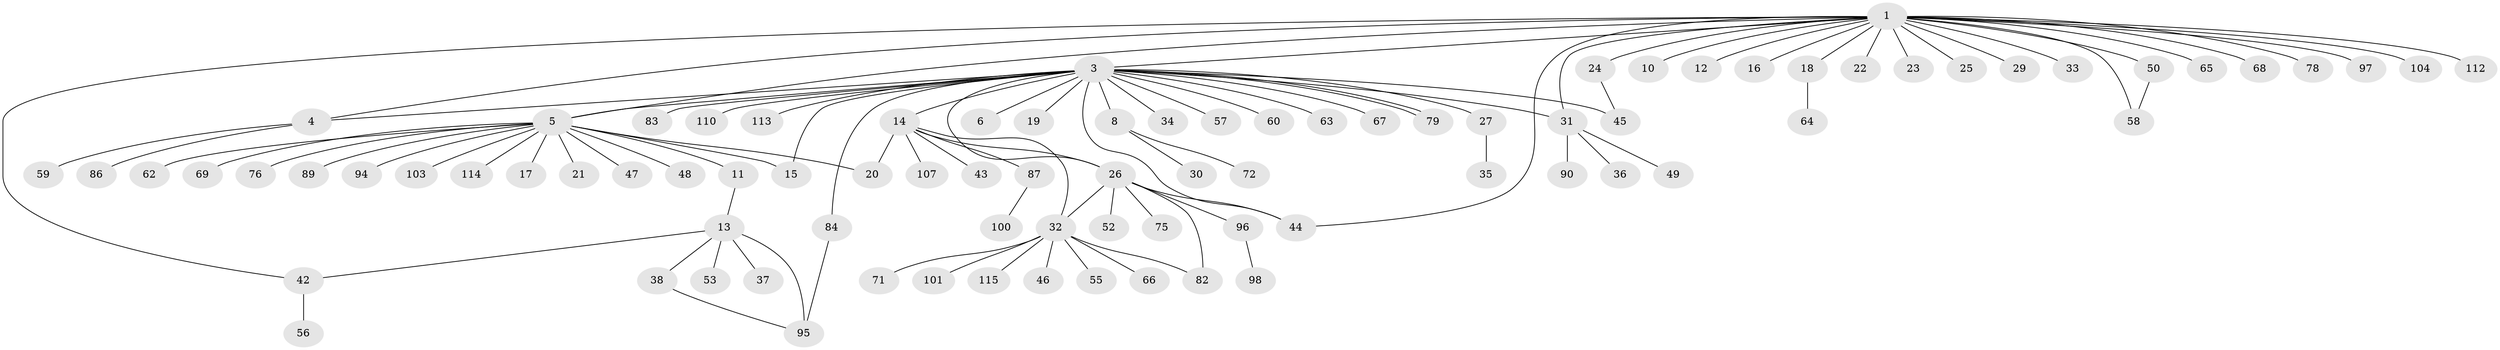 // Generated by graph-tools (version 1.1) at 2025/51/02/27/25 19:51:58]
// undirected, 87 vertices, 102 edges
graph export_dot {
graph [start="1"]
  node [color=gray90,style=filled];
  1 [super="+2"];
  3 [super="+73"];
  4 [super="+7"];
  5 [super="+9"];
  6;
  8 [super="+51"];
  10;
  11;
  12;
  13 [super="+108"];
  14 [super="+41"];
  15 [super="+61"];
  16 [super="+116"];
  17;
  18;
  19 [super="+74"];
  20;
  21;
  22;
  23 [super="+81"];
  24;
  25;
  26 [super="+28"];
  27;
  29;
  30;
  31 [super="+40"];
  32 [super="+39"];
  33;
  34;
  35;
  36 [super="+92"];
  37;
  38 [super="+80"];
  42;
  43 [super="+70"];
  44;
  45;
  46;
  47 [super="+54"];
  48 [super="+93"];
  49;
  50;
  52;
  53;
  55 [super="+88"];
  56;
  57;
  58 [super="+91"];
  59;
  60;
  62;
  63 [super="+77"];
  64 [super="+106"];
  65;
  66 [super="+85"];
  67;
  68;
  69;
  71 [super="+102"];
  72;
  75;
  76;
  78;
  79 [super="+111"];
  82;
  83;
  84 [super="+105"];
  86;
  87;
  89;
  90;
  94;
  95;
  96;
  97 [super="+109"];
  98 [super="+99"];
  100;
  101;
  103;
  104;
  107;
  110;
  112;
  113;
  114;
  115;
  1 -- 18;
  1 -- 65;
  1 -- 3;
  1 -- 4;
  1 -- 5;
  1 -- 68;
  1 -- 10;
  1 -- 12;
  1 -- 78;
  1 -- 16;
  1 -- 22;
  1 -- 23;
  1 -- 24;
  1 -- 25;
  1 -- 29;
  1 -- 31;
  1 -- 33;
  1 -- 97;
  1 -- 104;
  1 -- 42;
  1 -- 44;
  1 -- 112;
  1 -- 50;
  1 -- 58;
  3 -- 6;
  3 -- 8;
  3 -- 14;
  3 -- 15;
  3 -- 19;
  3 -- 27;
  3 -- 31;
  3 -- 34;
  3 -- 45;
  3 -- 57;
  3 -- 60;
  3 -- 63;
  3 -- 67;
  3 -- 79;
  3 -- 79;
  3 -- 83;
  3 -- 84;
  3 -- 110;
  3 -- 113;
  3 -- 5;
  3 -- 26;
  3 -- 4;
  3 -- 44;
  4 -- 59;
  4 -- 86;
  5 -- 11;
  5 -- 89;
  5 -- 69;
  5 -- 103;
  5 -- 76;
  5 -- 47;
  5 -- 15;
  5 -- 17;
  5 -- 48;
  5 -- 114;
  5 -- 20;
  5 -- 21;
  5 -- 62;
  5 -- 94;
  8 -- 30;
  8 -- 72;
  11 -- 13;
  13 -- 37;
  13 -- 38;
  13 -- 42;
  13 -- 53;
  13 -- 95;
  14 -- 20;
  14 -- 26;
  14 -- 32;
  14 -- 43;
  14 -- 107;
  14 -- 87;
  18 -- 64;
  24 -- 45;
  26 -- 32;
  26 -- 44;
  26 -- 75;
  26 -- 96;
  26 -- 82;
  26 -- 52;
  27 -- 35;
  31 -- 36;
  31 -- 49;
  31 -- 90;
  32 -- 46;
  32 -- 55;
  32 -- 66;
  32 -- 71;
  32 -- 82;
  32 -- 101;
  32 -- 115;
  38 -- 95;
  42 -- 56;
  50 -- 58;
  84 -- 95;
  87 -- 100;
  96 -- 98;
}
